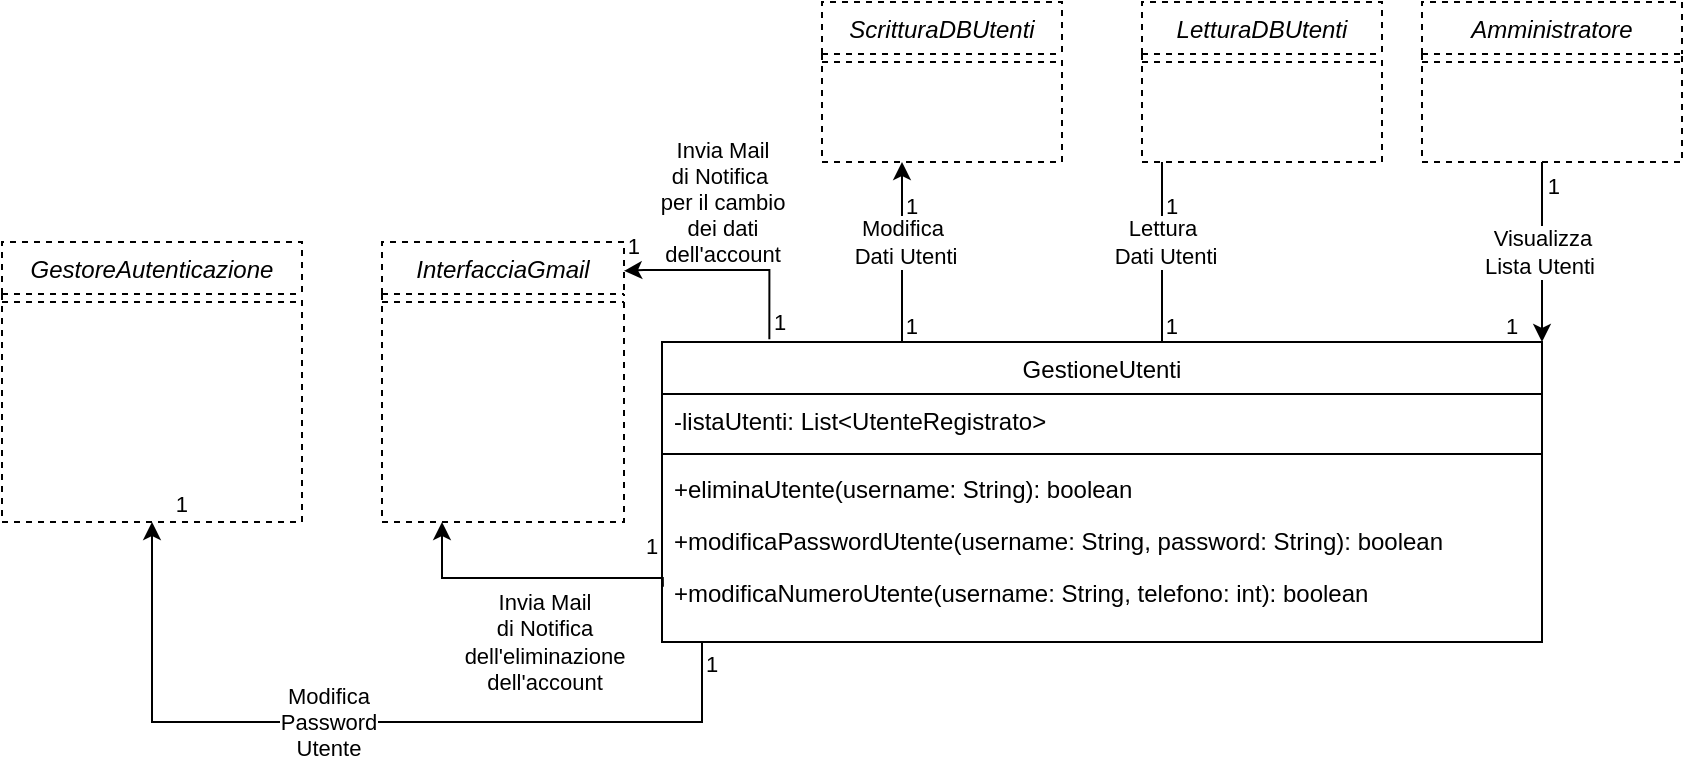 <mxfile version="14.6.13" type="device"><diagram id="6KEKltcdRm4uNsxKwnnW" name="Pagina-1"><mxGraphModel dx="1278" dy="2602" grid="1" gridSize="10" guides="1" tooltips="1" connect="1" arrows="1" fold="1" page="1" pageScale="1" pageWidth="1169" pageHeight="827" math="0" shadow="0"><root><mxCell id="0"/><mxCell id="1" parent="0"/><mxCell id="XAG8EW1NxY2nVQ0oeTx2-1" value="GestioneUtenti" style="swimlane;fontStyle=0;align=center;verticalAlign=top;childLayout=stackLayout;horizontal=1;startSize=26;horizontalStack=0;resizeParent=1;resizeLast=0;collapsible=1;marginBottom=0;rounded=0;shadow=0;strokeWidth=1;" vertex="1" parent="1"><mxGeometry x="1200" y="-720" width="440" height="150" as="geometry"><mxRectangle x="1080" y="-1080" width="170" height="26" as="alternateBounds"/></mxGeometry></mxCell><mxCell id="XAG8EW1NxY2nVQ0oeTx2-2" value="-listaUtenti: List&lt;UtenteRegistrato&gt;" style="text;align=left;verticalAlign=top;spacingLeft=4;spacingRight=4;overflow=hidden;rotatable=0;points=[[0,0.5],[1,0.5]];portConstraint=eastwest;" vertex="1" parent="XAG8EW1NxY2nVQ0oeTx2-1"><mxGeometry y="26" width="440" height="26" as="geometry"/></mxCell><mxCell id="XAG8EW1NxY2nVQ0oeTx2-3" value="" style="line;html=1;strokeWidth=1;align=left;verticalAlign=middle;spacingTop=-1;spacingLeft=3;spacingRight=3;rotatable=0;labelPosition=right;points=[];portConstraint=eastwest;" vertex="1" parent="XAG8EW1NxY2nVQ0oeTx2-1"><mxGeometry y="52" width="440" height="8" as="geometry"/></mxCell><mxCell id="XAG8EW1NxY2nVQ0oeTx2-4" value="+eliminaUtente(username: String): boolean" style="text;align=left;verticalAlign=top;spacingLeft=4;spacingRight=4;overflow=hidden;rotatable=0;points=[[0,0.5],[1,0.5]];portConstraint=eastwest;" vertex="1" parent="XAG8EW1NxY2nVQ0oeTx2-1"><mxGeometry y="60" width="440" height="26" as="geometry"/></mxCell><mxCell id="XAG8EW1NxY2nVQ0oeTx2-5" value="+modificaPasswordUtente(username: String, password: String): boolean" style="text;align=left;verticalAlign=top;spacingLeft=4;spacingRight=4;overflow=hidden;rotatable=0;points=[[0,0.5],[1,0.5]];portConstraint=eastwest;" vertex="1" parent="XAG8EW1NxY2nVQ0oeTx2-1"><mxGeometry y="86" width="440" height="26" as="geometry"/></mxCell><mxCell id="XAG8EW1NxY2nVQ0oeTx2-6" value="+modificaNumeroUtente(username: String, telefono: int): boolean" style="text;align=left;verticalAlign=top;spacingLeft=4;spacingRight=4;overflow=hidden;rotatable=0;points=[[0,0.5],[1,0.5]];portConstraint=eastwest;" vertex="1" parent="XAG8EW1NxY2nVQ0oeTx2-1"><mxGeometry y="112" width="440" height="26" as="geometry"/></mxCell><mxCell id="XAG8EW1NxY2nVQ0oeTx2-7" value="ScritturaDBUtenti" style="swimlane;fontStyle=2;align=center;verticalAlign=top;childLayout=stackLayout;horizontal=1;startSize=26;horizontalStack=0;resizeParent=1;resizeLast=0;collapsible=1;marginBottom=0;rounded=0;shadow=0;strokeWidth=1;dashed=1;" vertex="1" parent="1"><mxGeometry x="1280" y="-890" width="120" height="80" as="geometry"><mxRectangle x="625" y="-1170" width="160" height="26" as="alternateBounds"/></mxGeometry></mxCell><mxCell id="XAG8EW1NxY2nVQ0oeTx2-8" value="" style="line;html=1;strokeWidth=1;align=left;verticalAlign=middle;spacingTop=-1;spacingLeft=3;spacingRight=3;rotatable=0;labelPosition=right;points=[];portConstraint=eastwest;dashed=1;" vertex="1" parent="XAG8EW1NxY2nVQ0oeTx2-7"><mxGeometry y="26" width="120" height="8" as="geometry"/></mxCell><mxCell id="XAG8EW1NxY2nVQ0oeTx2-12" value="GestoreAutenticazione" style="swimlane;fontStyle=2;align=center;verticalAlign=top;childLayout=stackLayout;horizontal=1;startSize=26;horizontalStack=0;resizeParent=1;resizeLast=0;collapsible=1;marginBottom=0;rounded=0;shadow=0;strokeWidth=1;dashed=1;" vertex="1" parent="1"><mxGeometry x="870" y="-770" width="150" height="140" as="geometry"><mxRectangle x="960" y="120" width="160" height="26" as="alternateBounds"/></mxGeometry></mxCell><mxCell id="XAG8EW1NxY2nVQ0oeTx2-16" value="" style="line;html=1;strokeWidth=1;align=left;verticalAlign=middle;spacingTop=-1;spacingLeft=3;spacingRight=3;rotatable=0;labelPosition=right;points=[];portConstraint=eastwest;dashed=1;" vertex="1" parent="XAG8EW1NxY2nVQ0oeTx2-12"><mxGeometry y="26" width="150" height="8" as="geometry"/></mxCell><mxCell id="XAG8EW1NxY2nVQ0oeTx2-23" value="Amministratore" style="swimlane;fontStyle=2;align=center;verticalAlign=top;childLayout=stackLayout;horizontal=1;startSize=26;horizontalStack=0;resizeParent=1;resizeLast=0;collapsible=1;marginBottom=0;rounded=0;shadow=0;strokeWidth=1;dashed=1;" vertex="1" parent="1"><mxGeometry x="1580" y="-890" width="130" height="80" as="geometry"><mxRectangle x="960" y="120" width="160" height="26" as="alternateBounds"/></mxGeometry></mxCell><mxCell id="XAG8EW1NxY2nVQ0oeTx2-27" value="" style="line;html=1;strokeWidth=1;align=left;verticalAlign=middle;spacingTop=-1;spacingLeft=3;spacingRight=3;rotatable=0;labelPosition=right;points=[];portConstraint=eastwest;dashed=1;" vertex="1" parent="XAG8EW1NxY2nVQ0oeTx2-23"><mxGeometry y="26" width="130" height="8" as="geometry"/></mxCell><mxCell id="XAG8EW1NxY2nVQ0oeTx2-30" value="LetturaDBUtenti" style="swimlane;fontStyle=2;align=center;verticalAlign=top;childLayout=stackLayout;horizontal=1;startSize=26;horizontalStack=0;resizeParent=1;resizeLast=0;collapsible=1;marginBottom=0;rounded=0;shadow=0;strokeWidth=1;dashed=1;" vertex="1" parent="1"><mxGeometry x="1440" y="-890" width="120" height="80" as="geometry"><mxRectangle x="260" y="-440" width="160" height="26" as="alternateBounds"/></mxGeometry></mxCell><mxCell id="XAG8EW1NxY2nVQ0oeTx2-31" value="" style="line;html=1;strokeWidth=1;align=left;verticalAlign=middle;spacingTop=-1;spacingLeft=3;spacingRight=3;rotatable=0;labelPosition=right;points=[];portConstraint=eastwest;dashed=1;" vertex="1" parent="XAG8EW1NxY2nVQ0oeTx2-30"><mxGeometry y="26" width="120" height="8" as="geometry"/></mxCell><mxCell id="XAG8EW1NxY2nVQ0oeTx2-34" value="" style="endArrow=none;html=1;endFill=0;startArrow=classic;startFill=1;rounded=0;edgeStyle=orthogonalEdgeStyle;" edge="1" parent="1"><mxGeometry relative="1" as="geometry"><mxPoint x="1320" y="-810" as="sourcePoint"/><mxPoint x="1320" y="-720" as="targetPoint"/><Array as="points"><mxPoint x="1320" y="-740"/><mxPoint x="1320" y="-740"/></Array></mxGeometry></mxCell><mxCell id="XAG8EW1NxY2nVQ0oeTx2-35" value="Modifica&lt;br&gt;&amp;nbsp;Dati Utenti" style="edgeLabel;resizable=0;html=1;align=center;verticalAlign=middle;" connectable="0" vertex="1" parent="XAG8EW1NxY2nVQ0oeTx2-34"><mxGeometry relative="1" as="geometry"><mxPoint y="-5" as="offset"/></mxGeometry></mxCell><mxCell id="XAG8EW1NxY2nVQ0oeTx2-36" value="1" style="edgeLabel;resizable=0;html=1;align=left;verticalAlign=bottom;" connectable="0" vertex="1" parent="XAG8EW1NxY2nVQ0oeTx2-34"><mxGeometry x="-1" relative="1" as="geometry"><mxPoint y="30" as="offset"/></mxGeometry></mxCell><mxCell id="XAG8EW1NxY2nVQ0oeTx2-37" value="1" style="edgeLabel;resizable=0;html=1;align=right;verticalAlign=bottom;" connectable="0" vertex="1" parent="XAG8EW1NxY2nVQ0oeTx2-34"><mxGeometry x="1" relative="1" as="geometry"><mxPoint x="8" as="offset"/></mxGeometry></mxCell><mxCell id="XAG8EW1NxY2nVQ0oeTx2-38" value="" style="endArrow=none;html=1;endFill=0;startArrow=classic;startFill=1;exitX=1;exitY=0;exitDx=0;exitDy=0;" edge="1" parent="1" source="XAG8EW1NxY2nVQ0oeTx2-1"><mxGeometry relative="1" as="geometry"><mxPoint x="1360" y="-570" as="sourcePoint"/><mxPoint x="1640" y="-810" as="targetPoint"/></mxGeometry></mxCell><mxCell id="XAG8EW1NxY2nVQ0oeTx2-39" value="Visualizza&lt;br&gt;Lista Utenti&amp;nbsp;" style="edgeLabel;resizable=0;html=1;align=center;verticalAlign=middle;" connectable="0" vertex="1" parent="XAG8EW1NxY2nVQ0oeTx2-38"><mxGeometry relative="1" as="geometry"><mxPoint as="offset"/></mxGeometry></mxCell><mxCell id="XAG8EW1NxY2nVQ0oeTx2-40" value="1" style="edgeLabel;resizable=0;html=1;align=left;verticalAlign=bottom;" connectable="0" vertex="1" parent="XAG8EW1NxY2nVQ0oeTx2-38"><mxGeometry x="-1" relative="1" as="geometry"><mxPoint x="-20" as="offset"/></mxGeometry></mxCell><mxCell id="XAG8EW1NxY2nVQ0oeTx2-41" value="1" style="edgeLabel;resizable=0;html=1;align=right;verticalAlign=bottom;" connectable="0" vertex="1" parent="XAG8EW1NxY2nVQ0oeTx2-38"><mxGeometry x="1" relative="1" as="geometry"><mxPoint x="9" y="20" as="offset"/></mxGeometry></mxCell><mxCell id="XAG8EW1NxY2nVQ0oeTx2-42" value="" style="endArrow=classic;html=1;edgeStyle=orthogonalEdgeStyle;rounded=0;entryX=0.5;entryY=1;entryDx=0;entryDy=0;exitX=0;exitY=1;exitDx=0;exitDy=0;" edge="1" parent="1" source="XAG8EW1NxY2nVQ0oeTx2-1" target="XAG8EW1NxY2nVQ0oeTx2-12"><mxGeometry relative="1" as="geometry"><mxPoint x="1200" y="-480" as="sourcePoint"/><mxPoint x="1090" y="-506" as="targetPoint"/><Array as="points"><mxPoint x="1220" y="-570"/><mxPoint x="1220" y="-530"/><mxPoint x="945" y="-530"/></Array></mxGeometry></mxCell><mxCell id="XAG8EW1NxY2nVQ0oeTx2-43" value="Modifica&lt;br&gt;Password&lt;br&gt;Utente" style="edgeLabel;resizable=0;html=1;align=center;verticalAlign=middle;" connectable="0" vertex="1" parent="XAG8EW1NxY2nVQ0oeTx2-42"><mxGeometry relative="1" as="geometry"><mxPoint x="-30" as="offset"/></mxGeometry></mxCell><mxCell id="XAG8EW1NxY2nVQ0oeTx2-44" value="1" style="edgeLabel;resizable=0;html=1;align=left;verticalAlign=bottom;" connectable="0" vertex="1" parent="XAG8EW1NxY2nVQ0oeTx2-42"><mxGeometry x="-1" relative="1" as="geometry"><mxPoint x="20" y="19" as="offset"/></mxGeometry></mxCell><mxCell id="XAG8EW1NxY2nVQ0oeTx2-45" value="1" style="edgeLabel;resizable=0;html=1;align=right;verticalAlign=bottom;" connectable="0" vertex="1" parent="XAG8EW1NxY2nVQ0oeTx2-42"><mxGeometry x="1" relative="1" as="geometry"><mxPoint x="18" as="offset"/></mxGeometry></mxCell><mxCell id="XAG8EW1NxY2nVQ0oeTx2-50" value="" style="endArrow=classic;html=1;exitX=0.122;exitY=-0.009;exitDx=0;exitDy=0;entryX=1;entryY=0.103;entryDx=0;entryDy=0;edgeStyle=orthogonalEdgeStyle;rounded=0;exitPerimeter=0;entryPerimeter=0;" edge="1" parent="1" source="XAG8EW1NxY2nVQ0oeTx2-1"><mxGeometry relative="1" as="geometry"><mxPoint x="1102.5" y="-890" as="sourcePoint"/><mxPoint x="1181" y="-755.58" as="targetPoint"/><Array as="points"><mxPoint x="1254" y="-756"/><mxPoint x="1191" y="-756"/></Array></mxGeometry></mxCell><mxCell id="XAG8EW1NxY2nVQ0oeTx2-51" value="Invia Mail&lt;br&gt;di Notifica&amp;nbsp;&lt;br&gt;per il cambio&lt;br&gt;dei dati&lt;br&gt;dell'account" style="edgeLabel;resizable=0;html=1;align=center;verticalAlign=middle;" connectable="0" vertex="1" parent="XAG8EW1NxY2nVQ0oeTx2-50"><mxGeometry relative="1" as="geometry"><mxPoint x="-5" y="-34" as="offset"/></mxGeometry></mxCell><mxCell id="XAG8EW1NxY2nVQ0oeTx2-52" value="1" style="edgeLabel;resizable=0;html=1;align=left;verticalAlign=bottom;" connectable="0" vertex="1" parent="XAG8EW1NxY2nVQ0oeTx2-50"><mxGeometry x="-1" relative="1" as="geometry"><mxPoint as="offset"/></mxGeometry></mxCell><mxCell id="XAG8EW1NxY2nVQ0oeTx2-53" value="1" style="edgeLabel;resizable=0;html=1;align=right;verticalAlign=bottom;" connectable="0" vertex="1" parent="XAG8EW1NxY2nVQ0oeTx2-50"><mxGeometry x="1" relative="1" as="geometry"><mxPoint x="9" y="-4" as="offset"/></mxGeometry></mxCell><mxCell id="XAG8EW1NxY2nVQ0oeTx2-54" value="" style="endArrow=classic;html=1;exitX=0.001;exitY=0.4;exitDx=0;exitDy=0;edgeStyle=orthogonalEdgeStyle;rounded=0;exitPerimeter=0;" edge="1" parent="1" source="XAG8EW1NxY2nVQ0oeTx2-6"><mxGeometry relative="1" as="geometry"><mxPoint x="1152.68" y="-567.35" as="sourcePoint"/><mxPoint x="1090" y="-630" as="targetPoint"/><Array as="points"><mxPoint x="1200" y="-602"/><mxPoint x="1090" y="-602"/></Array></mxGeometry></mxCell><mxCell id="XAG8EW1NxY2nVQ0oeTx2-55" value="Invia Mail&lt;br&gt;di Notifica&lt;br&gt;dell'eliminazione&lt;br&gt;dell'account" style="edgeLabel;resizable=0;html=1;align=center;verticalAlign=middle;" connectable="0" vertex="1" parent="XAG8EW1NxY2nVQ0oeTx2-54"><mxGeometry relative="1" as="geometry"><mxPoint x="7" y="32" as="offset"/></mxGeometry></mxCell><mxCell id="XAG8EW1NxY2nVQ0oeTx2-56" value="1" style="edgeLabel;resizable=0;html=1;align=left;verticalAlign=bottom;" connectable="0" vertex="1" parent="XAG8EW1NxY2nVQ0oeTx2-54"><mxGeometry x="-1" relative="1" as="geometry"><mxPoint x="-10" y="-12" as="offset"/></mxGeometry></mxCell><mxCell id="XAG8EW1NxY2nVQ0oeTx2-57" value="InterfacciaGmail" style="swimlane;fontStyle=2;align=center;verticalAlign=top;childLayout=stackLayout;horizontal=1;startSize=26;horizontalStack=0;resizeParent=1;resizeLast=0;collapsible=1;marginBottom=0;rounded=0;shadow=0;strokeWidth=1;dashed=1;" vertex="1" parent="1"><mxGeometry x="1060" y="-770" width="121" height="140" as="geometry"><mxRectangle x="960" y="120" width="160" height="26" as="alternateBounds"/></mxGeometry></mxCell><mxCell id="XAG8EW1NxY2nVQ0oeTx2-61" value="" style="line;html=1;strokeWidth=1;align=left;verticalAlign=middle;spacingTop=-1;spacingLeft=3;spacingRight=3;rotatable=0;labelPosition=right;points=[];portConstraint=eastwest;dashed=1;" vertex="1" parent="XAG8EW1NxY2nVQ0oeTx2-57"><mxGeometry y="26" width="121" height="8" as="geometry"/></mxCell><mxCell id="XAG8EW1NxY2nVQ0oeTx2-69" value="" style="endArrow=none;html=1;endFill=0;startArrow=none;startFill=0;rounded=0;edgeStyle=orthogonalEdgeStyle;" edge="1" parent="1"><mxGeometry relative="1" as="geometry"><mxPoint x="1450" y="-810" as="sourcePoint"/><mxPoint x="1450" y="-720" as="targetPoint"/><Array as="points"><mxPoint x="1450" y="-740"/><mxPoint x="1450" y="-740"/></Array></mxGeometry></mxCell><mxCell id="XAG8EW1NxY2nVQ0oeTx2-70" value="Lettura&lt;br&gt;&amp;nbsp;Dati Utenti" style="edgeLabel;resizable=0;html=1;align=center;verticalAlign=middle;" connectable="0" vertex="1" parent="XAG8EW1NxY2nVQ0oeTx2-69"><mxGeometry relative="1" as="geometry"><mxPoint y="-5" as="offset"/></mxGeometry></mxCell><mxCell id="XAG8EW1NxY2nVQ0oeTx2-71" value="1" style="edgeLabel;resizable=0;html=1;align=left;verticalAlign=bottom;" connectable="0" vertex="1" parent="XAG8EW1NxY2nVQ0oeTx2-69"><mxGeometry x="-1" relative="1" as="geometry"><mxPoint y="30" as="offset"/></mxGeometry></mxCell><mxCell id="XAG8EW1NxY2nVQ0oeTx2-72" value="1" style="edgeLabel;resizable=0;html=1;align=right;verticalAlign=bottom;" connectable="0" vertex="1" parent="XAG8EW1NxY2nVQ0oeTx2-69"><mxGeometry x="1" relative="1" as="geometry"><mxPoint x="8" as="offset"/></mxGeometry></mxCell></root></mxGraphModel></diagram></mxfile>